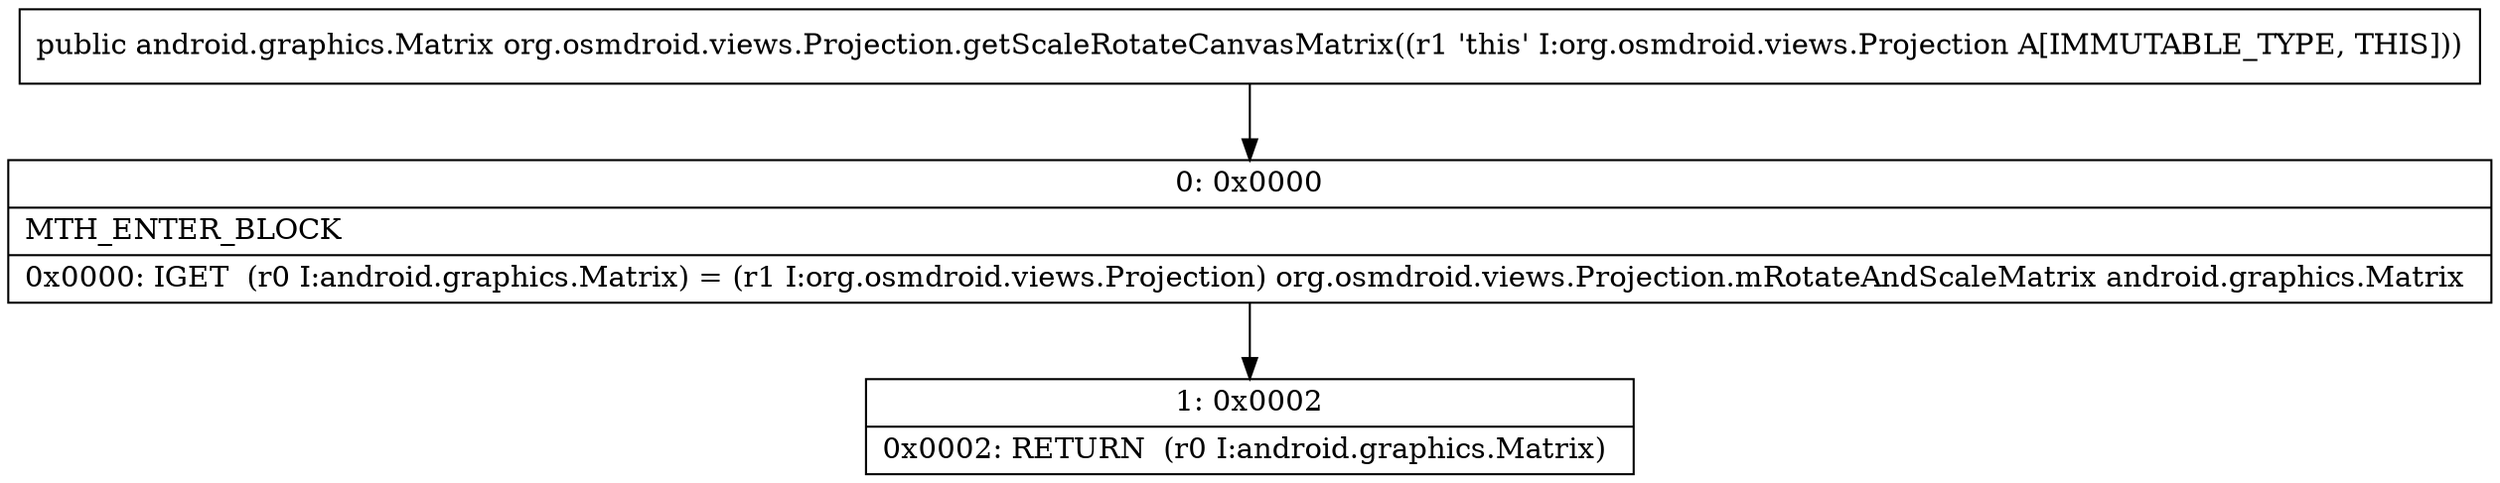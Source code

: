 digraph "CFG fororg.osmdroid.views.Projection.getScaleRotateCanvasMatrix()Landroid\/graphics\/Matrix;" {
Node_0 [shape=record,label="{0\:\ 0x0000|MTH_ENTER_BLOCK\l|0x0000: IGET  (r0 I:android.graphics.Matrix) = (r1 I:org.osmdroid.views.Projection) org.osmdroid.views.Projection.mRotateAndScaleMatrix android.graphics.Matrix \l}"];
Node_1 [shape=record,label="{1\:\ 0x0002|0x0002: RETURN  (r0 I:android.graphics.Matrix) \l}"];
MethodNode[shape=record,label="{public android.graphics.Matrix org.osmdroid.views.Projection.getScaleRotateCanvasMatrix((r1 'this' I:org.osmdroid.views.Projection A[IMMUTABLE_TYPE, THIS])) }"];
MethodNode -> Node_0;
Node_0 -> Node_1;
}

